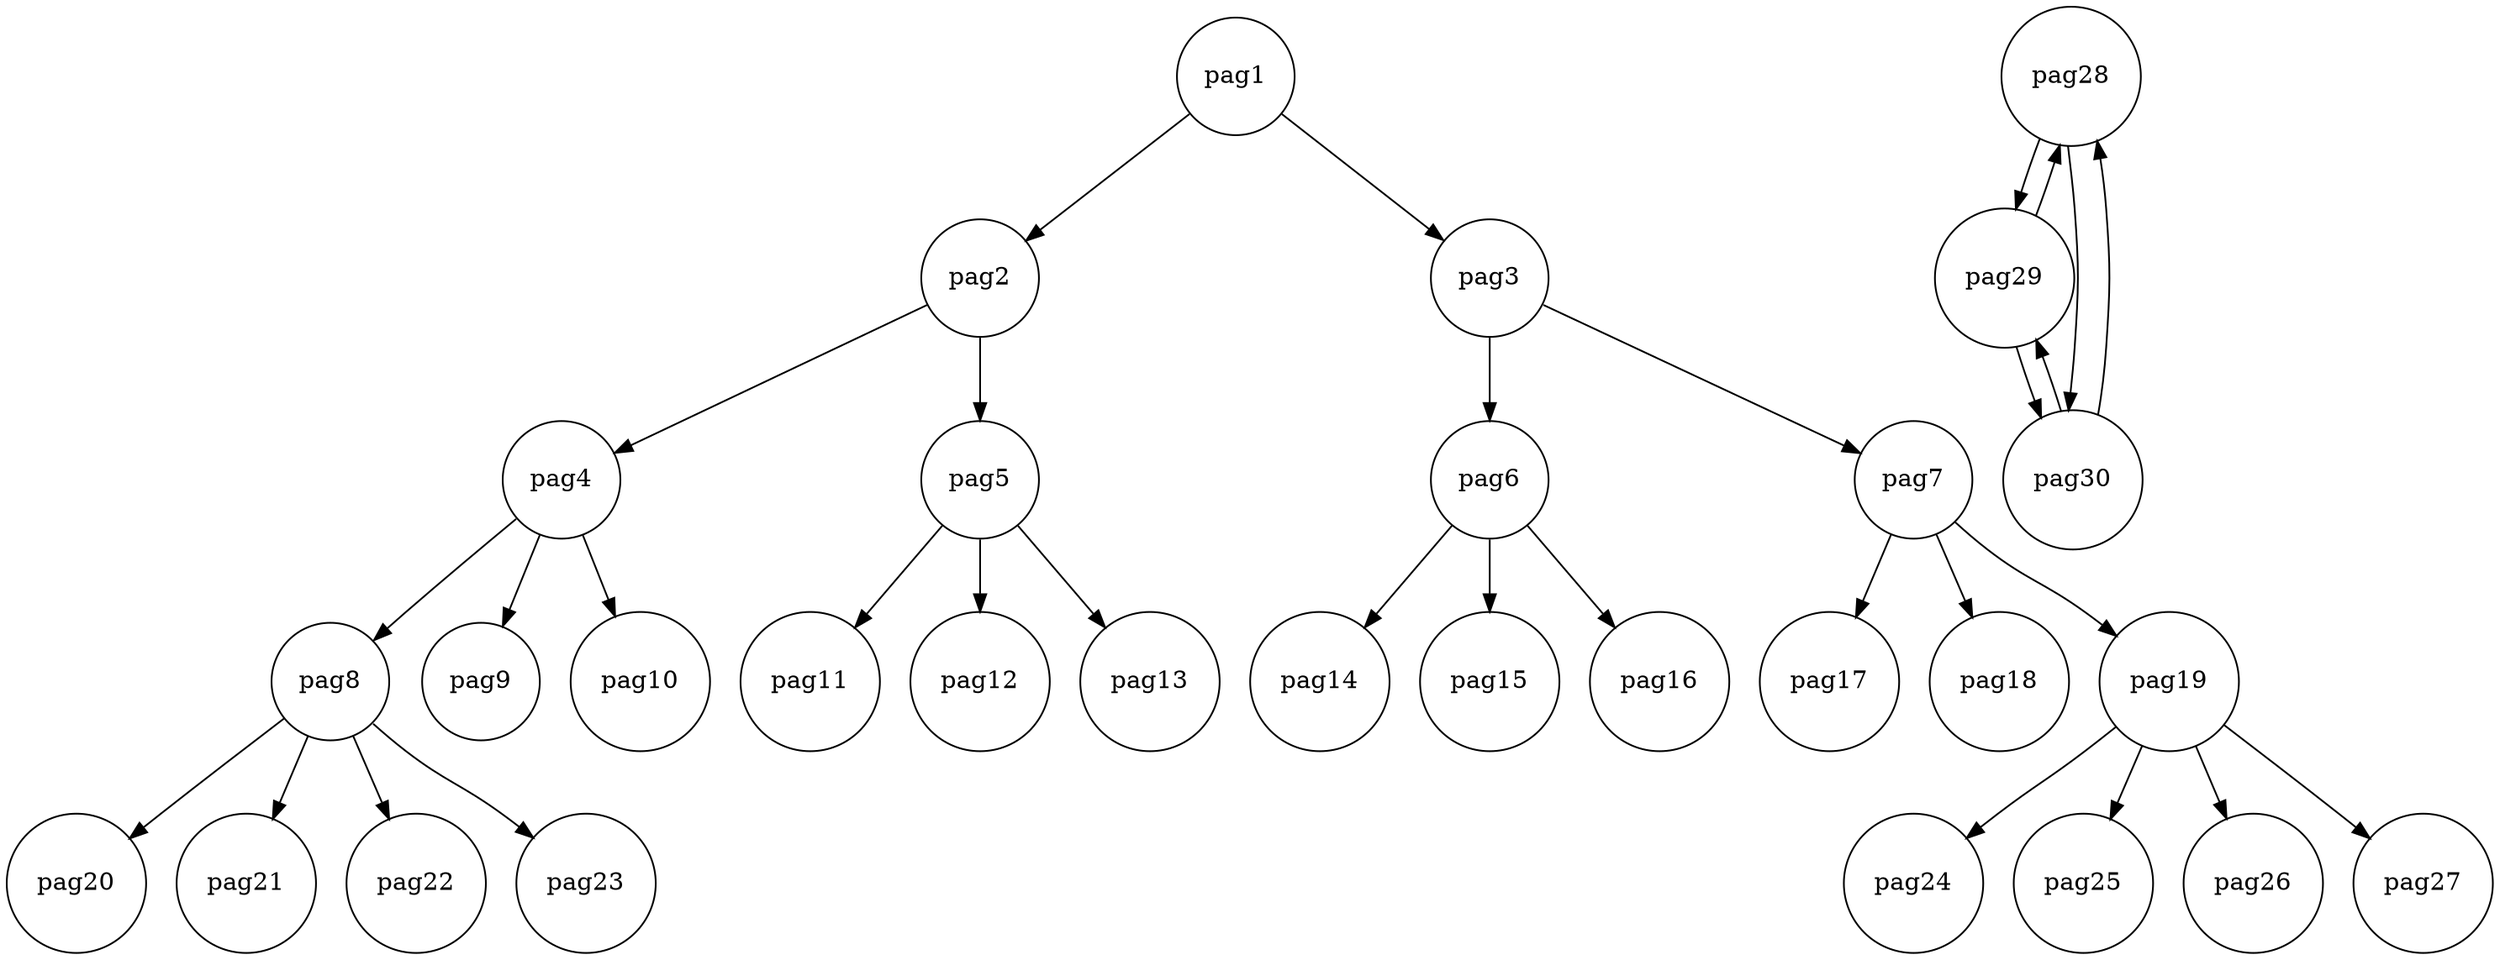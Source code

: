 digraph finite_state_machine {
node [shape = circle];
	1 [ label = "pag1"]
	2 [ label = "pag2"]
	3 [ label = "pag3"]
	4 [ label = "pag4"]
	5 [ label = "pag5"]
	6 [ label = "pag6"]
	7 [ label = "pag7"]
	8 [ label = "pag8"]
	9 [ label = "pag9"]
	10 [ label = "pag10"]
	11 [ label = "pag11"]
	12 [ label = "pag12"]
	13 [ label = "pag13"]
	14 [ label = "pag14"]
	15 [ label = "pag15"]
	16 [ label = "pag16"]
	17 [ label = "pag17"]
	18 [ label = "pag18"]
	19 [ label = "pag19"]
	20 [ label = "pag20"]
	21 [ label = "pag21"]
	22 [ label = "pag22"]
	23 [ label = "pag23"]
	24 [ label = "pag24"]
	25 [ label = "pag25"]
	26 [ label = "pag26"]
	27 [ label = "pag27"]
	28 [ label = "pag28"]
	29 [ label = "pag29"]
	30 [ label = "pag30"]
	1 -> 2
	1 -> 3
	2 -> 4
	2 -> 5
	3 -> 6
	3 -> 7
	4 -> 8
	4 -> 9
	4 -> 10
	5 -> 11
	5 -> 12
	5 -> 13
	6 -> 14
	6 -> 15
	6 -> 16
	7 -> 17
	7 -> 18
	7 -> 19
	8 -> 20
	8 -> 21
	8 -> 22
	8 -> 23
	19 -> 24
	19 -> 25
	19 -> 26
	19 -> 27
	28 -> 29
	28 -> 30
	29 -> 30
	29 -> 28
	30 -> 28
	30 -> 29
}

